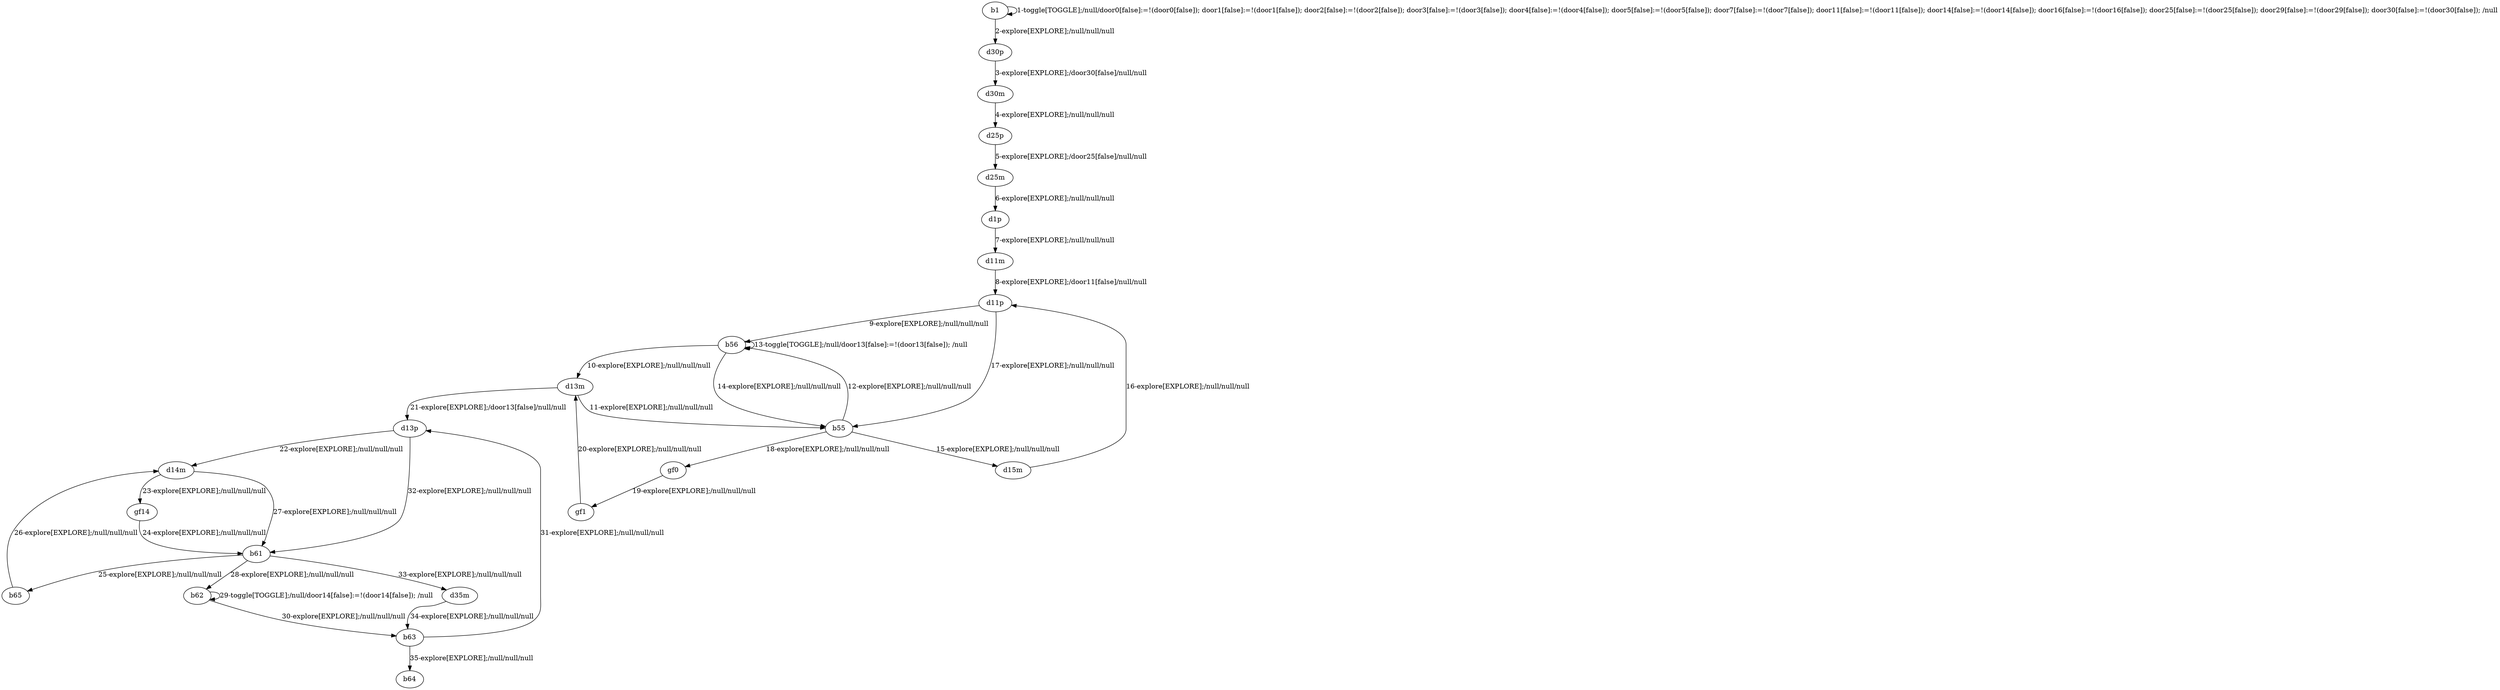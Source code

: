 # Total number of goals covered by this test: 2
# b63 --> b64
# d35m --> b63

digraph g {
"b1" -> "b1" [label = "1-toggle[TOGGLE];/null/door0[false]:=!(door0[false]); door1[false]:=!(door1[false]); door2[false]:=!(door2[false]); door3[false]:=!(door3[false]); door4[false]:=!(door4[false]); door5[false]:=!(door5[false]); door7[false]:=!(door7[false]); door11[false]:=!(door11[false]); door14[false]:=!(door14[false]); door16[false]:=!(door16[false]); door25[false]:=!(door25[false]); door29[false]:=!(door29[false]); door30[false]:=!(door30[false]); /null"];
"b1" -> "d30p" [label = "2-explore[EXPLORE];/null/null/null"];
"d30p" -> "d30m" [label = "3-explore[EXPLORE];/door30[false]/null/null"];
"d30m" -> "d25p" [label = "4-explore[EXPLORE];/null/null/null"];
"d25p" -> "d25m" [label = "5-explore[EXPLORE];/door25[false]/null/null"];
"d25m" -> "d1p" [label = "6-explore[EXPLORE];/null/null/null"];
"d1p" -> "d11m" [label = "7-explore[EXPLORE];/null/null/null"];
"d11m" -> "d11p" [label = "8-explore[EXPLORE];/door11[false]/null/null"];
"d11p" -> "b56" [label = "9-explore[EXPLORE];/null/null/null"];
"b56" -> "d13m" [label = "10-explore[EXPLORE];/null/null/null"];
"d13m" -> "b55" [label = "11-explore[EXPLORE];/null/null/null"];
"b55" -> "b56" [label = "12-explore[EXPLORE];/null/null/null"];
"b56" -> "b56" [label = "13-toggle[TOGGLE];/null/door13[false]:=!(door13[false]); /null"];
"b56" -> "b55" [label = "14-explore[EXPLORE];/null/null/null"];
"b55" -> "d15m" [label = "15-explore[EXPLORE];/null/null/null"];
"d15m" -> "d11p" [label = "16-explore[EXPLORE];/null/null/null"];
"d11p" -> "b55" [label = "17-explore[EXPLORE];/null/null/null"];
"b55" -> "gf0" [label = "18-explore[EXPLORE];/null/null/null"];
"gf0" -> "gf1" [label = "19-explore[EXPLORE];/null/null/null"];
"gf1" -> "d13m" [label = "20-explore[EXPLORE];/null/null/null"];
"d13m" -> "d13p" [label = "21-explore[EXPLORE];/door13[false]/null/null"];
"d13p" -> "d14m" [label = "22-explore[EXPLORE];/null/null/null"];
"d14m" -> "gf14" [label = "23-explore[EXPLORE];/null/null/null"];
"gf14" -> "b61" [label = "24-explore[EXPLORE];/null/null/null"];
"b61" -> "b65" [label = "25-explore[EXPLORE];/null/null/null"];
"b65" -> "d14m" [label = "26-explore[EXPLORE];/null/null/null"];
"d14m" -> "b61" [label = "27-explore[EXPLORE];/null/null/null"];
"b61" -> "b62" [label = "28-explore[EXPLORE];/null/null/null"];
"b62" -> "b62" [label = "29-toggle[TOGGLE];/null/door14[false]:=!(door14[false]); /null"];
"b62" -> "b63" [label = "30-explore[EXPLORE];/null/null/null"];
"b63" -> "d13p" [label = "31-explore[EXPLORE];/null/null/null"];
"d13p" -> "b61" [label = "32-explore[EXPLORE];/null/null/null"];
"b61" -> "d35m" [label = "33-explore[EXPLORE];/null/null/null"];
"d35m" -> "b63" [label = "34-explore[EXPLORE];/null/null/null"];
"b63" -> "b64" [label = "35-explore[EXPLORE];/null/null/null"];
}